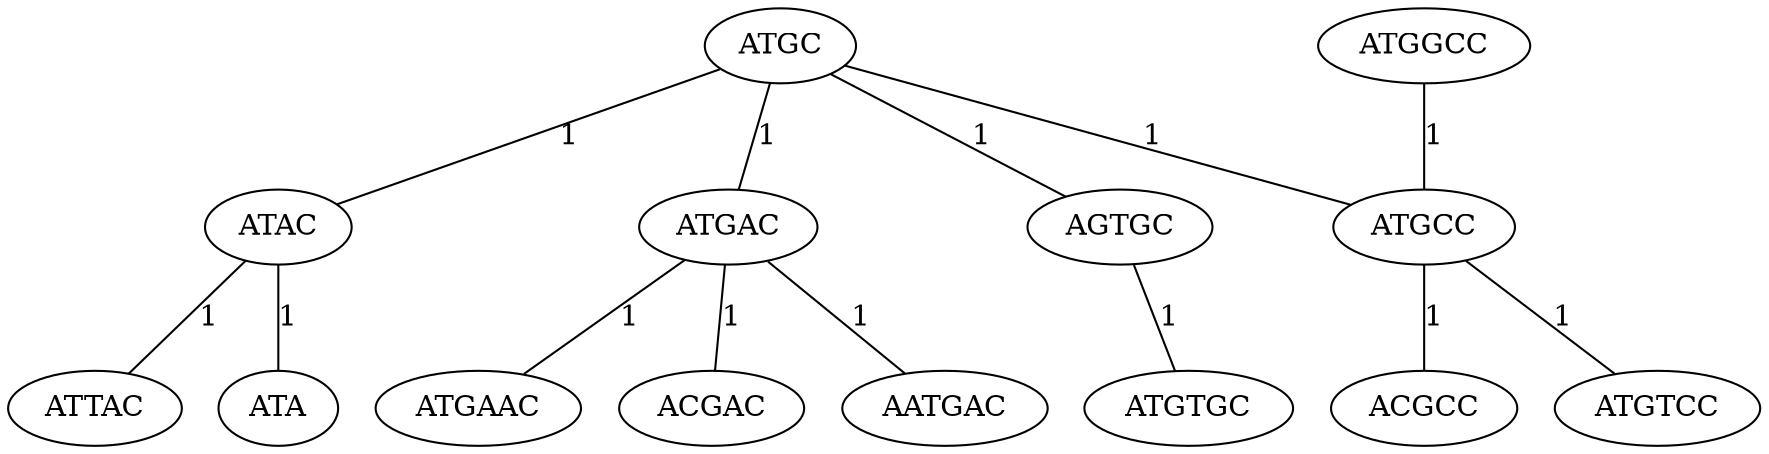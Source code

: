 strict graph {
  "ATGC";
  "ATGGCC";
  "ATAC";
  "ATGAC";
  "AGTGC";
  "ATGCC";
  "ATTAC";
  "ATA";
  "ATGAAC";
  "ACGAC";
  "AATGAC";
  "ATGTGC";
  "ACGCC";
  "ATGTCC";
  "ATGC" -- "ATAC" [label="1"];
  "ATGC" -- "ATGAC" [label="1"];
  "ATGC" -- "AGTGC" [label="1"];
  "ATGC" -- "ATGCC" [label="1"];
  "ATGGCC" -- "ATGCC" [label="1"];
  "ATAC" -- "ATTAC" [label="1"];
  "ATAC" -- "ATA" [label="1"];
  "ATGAC" -- "ATGAAC" [label="1"];
  "ATGAC" -- "ACGAC" [label="1"];
  "ATGAC" -- "AATGAC" [label="1"];
  "AGTGC" -- "ATGTGC" [label="1"];
  "ATGCC" -- "ACGCC" [label="1"];
  "ATGCC" -- "ATGTCC" [label="1"];
}